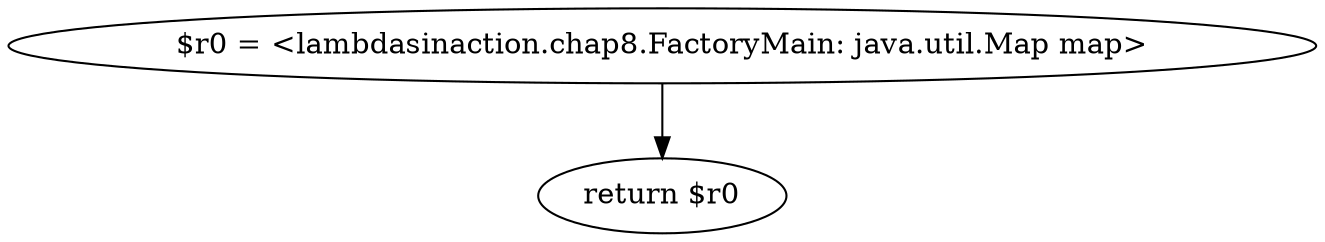 digraph "unitGraph" {
    "$r0 = <lambdasinaction.chap8.FactoryMain: java.util.Map map>"
    "return $r0"
    "$r0 = <lambdasinaction.chap8.FactoryMain: java.util.Map map>"->"return $r0";
}
